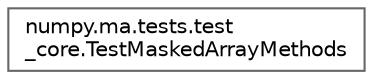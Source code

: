 digraph "Graphical Class Hierarchy"
{
 // LATEX_PDF_SIZE
  bgcolor="transparent";
  edge [fontname=Helvetica,fontsize=10,labelfontname=Helvetica,labelfontsize=10];
  node [fontname=Helvetica,fontsize=10,shape=box,height=0.2,width=0.4];
  rankdir="LR";
  Node0 [id="Node000000",label="numpy.ma.tests.test\l_core.TestMaskedArrayMethods",height=0.2,width=0.4,color="grey40", fillcolor="white", style="filled",URL="$d9/d1f/classnumpy_1_1ma_1_1tests_1_1test__core_1_1TestMaskedArrayMethods.html",tooltip=" "];
}
